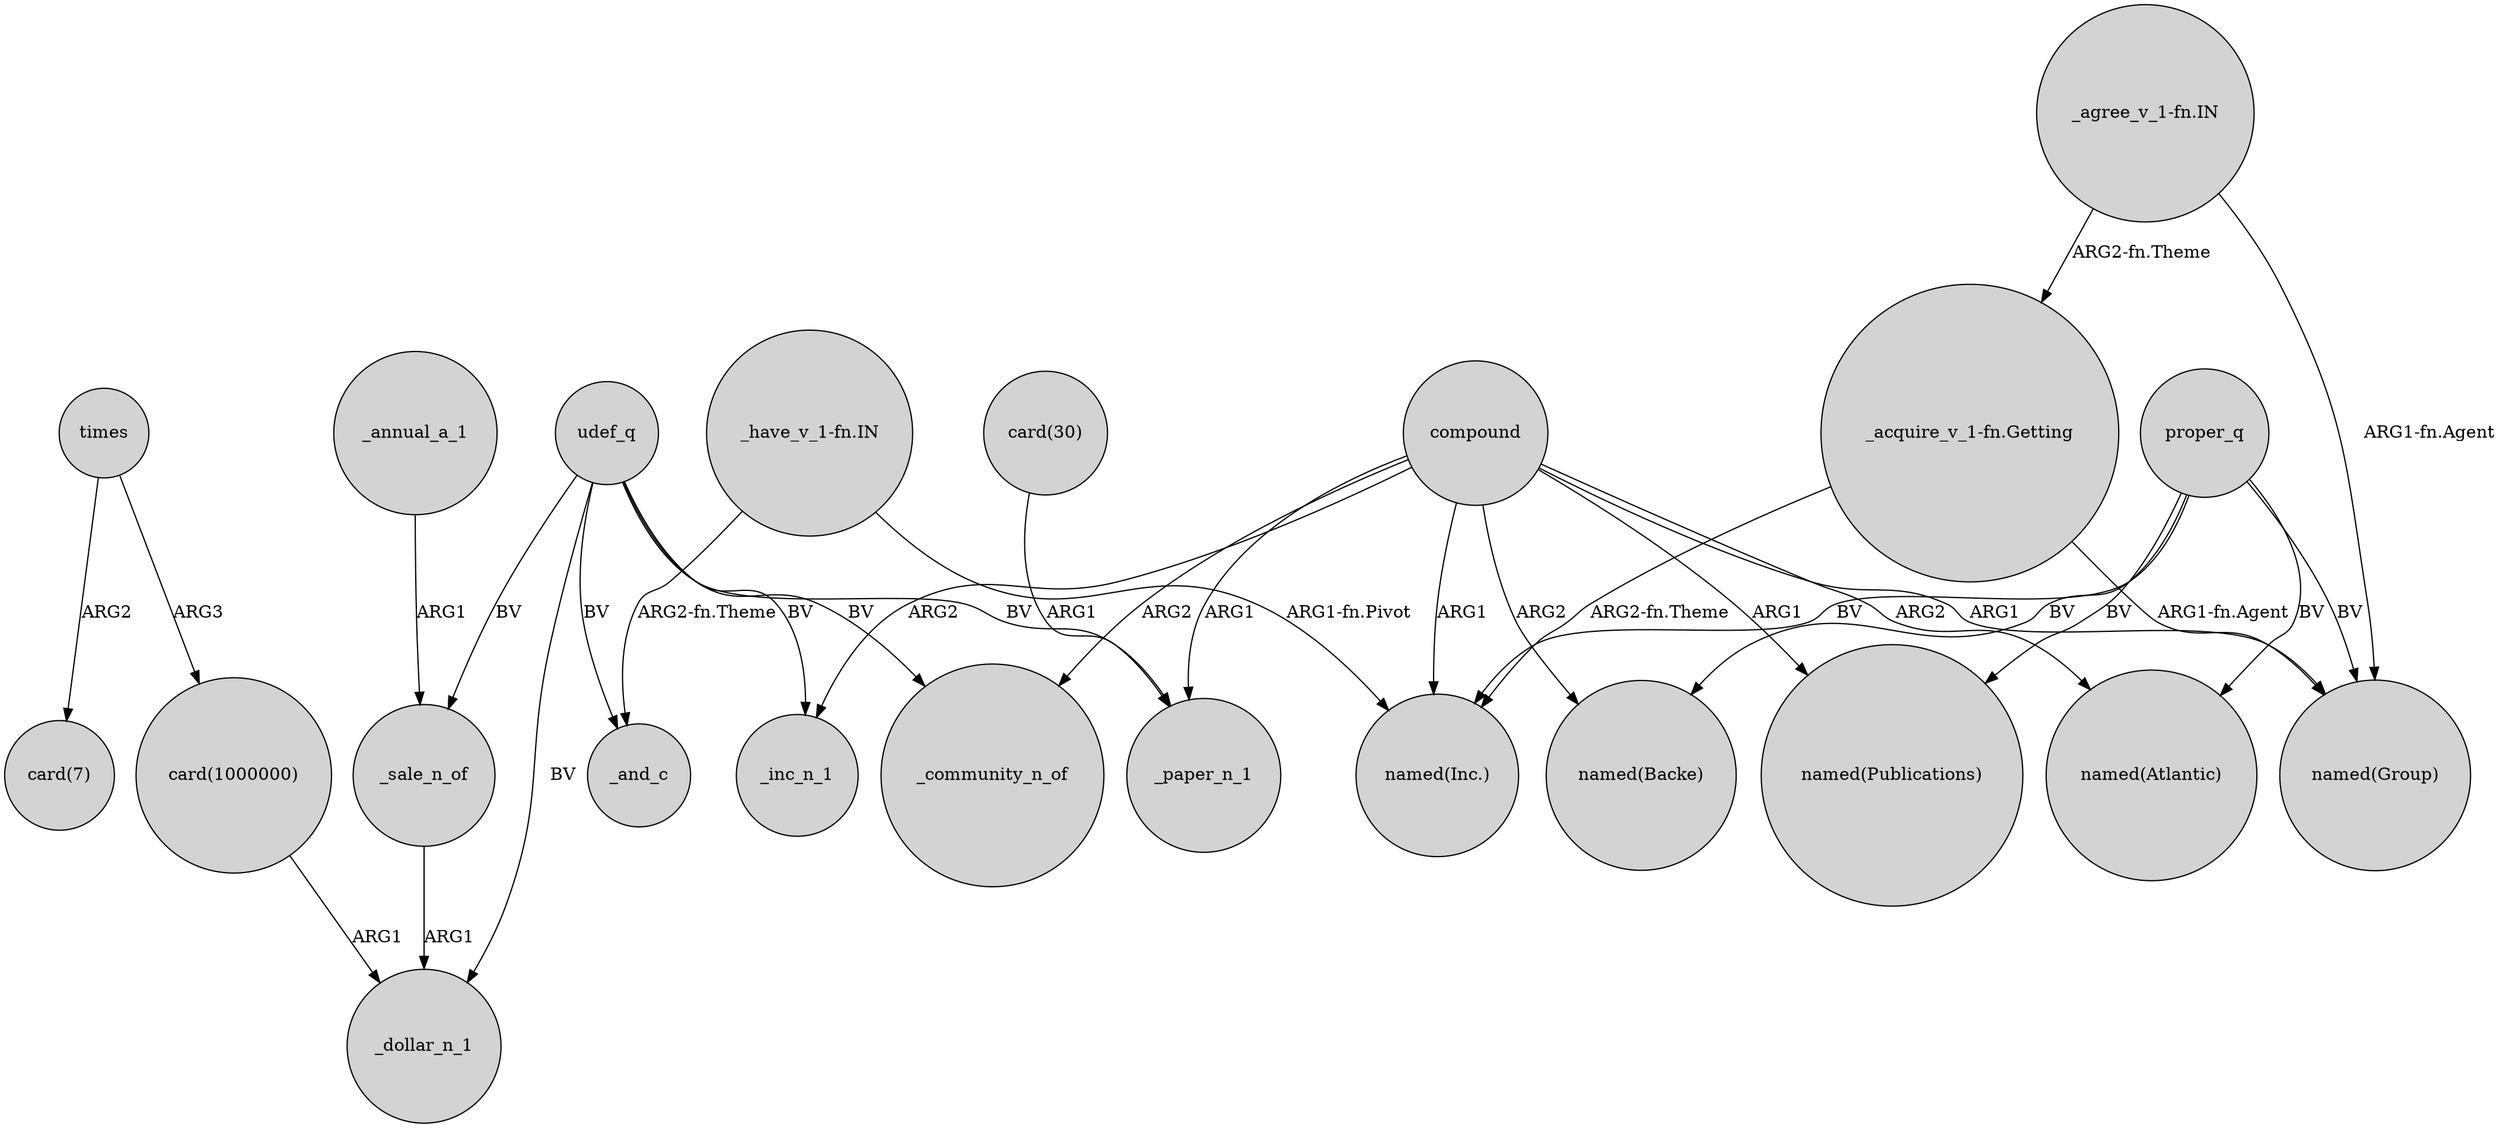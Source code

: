 digraph {
	node [shape=circle style=filled]
	proper_q -> "named(Inc.)" [label=BV]
	"card(1000000)" -> _dollar_n_1 [label=ARG1]
	udef_q -> _inc_n_1 [label=BV]
	udef_q -> _community_n_of [label=BV]
	compound -> "named(Publications)" [label=ARG1]
	"card(30)" -> _paper_n_1 [label=ARG1]
	compound -> _paper_n_1 [label=ARG1]
	"_acquire_v_1-fn.Getting" -> "named(Inc.)" [label="ARG2-fn.Theme"]
	"_agree_v_1-fn.IN" -> "named(Group)" [label="ARG1-fn.Agent"]
	"_have_v_1-fn.IN" -> _and_c [label="ARG2-fn.Theme"]
	compound -> "named(Atlantic)" [label=ARG2]
	proper_q -> "named(Atlantic)" [label=BV]
	proper_q -> "named(Publications)" [label=BV]
	_sale_n_of -> _dollar_n_1 [label=ARG1]
	"_acquire_v_1-fn.Getting" -> "named(Group)" [label="ARG1-fn.Agent"]
	proper_q -> "named(Backe)" [label=BV]
	compound -> "named(Group)" [label=ARG1]
	"_agree_v_1-fn.IN" -> "_acquire_v_1-fn.Getting" [label="ARG2-fn.Theme"]
	_annual_a_1 -> _sale_n_of [label=ARG1]
	times -> "card(1000000)" [label=ARG3]
	udef_q -> _sale_n_of [label=BV]
	times -> "card(7)" [label=ARG2]
	udef_q -> _paper_n_1 [label=BV]
	proper_q -> "named(Group)" [label=BV]
	compound -> "named(Backe)" [label=ARG2]
	udef_q -> _and_c [label=BV]
	"_have_v_1-fn.IN" -> "named(Inc.)" [label="ARG1-fn.Pivot"]
	compound -> _inc_n_1 [label=ARG2]
	udef_q -> _dollar_n_1 [label=BV]
	compound -> "named(Inc.)" [label=ARG1]
	compound -> _community_n_of [label=ARG2]
}
